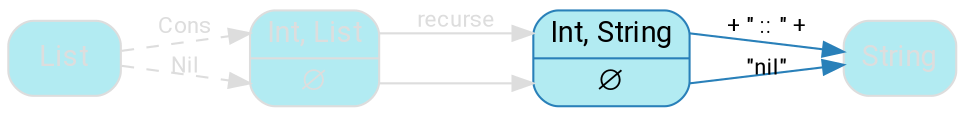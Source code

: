 digraph {
    bgcolor=transparent
    splines=false
    rankdir=LR

    // Default theme: disabled
    node[shape="rectangle" style="rounded,filled" color="#dddddd" fillcolor="#b2ebf2" fontcolor="#dddddd" fontname="Segoe UI,Roboto,Helvetica,Arial,sans-serif"]
    edge [color="#dddddd" fontcolor="#dddddd" fontname="Segoe UI,Roboto,Helvetica,Arial,sans-serif" fontsize=11]

    ListStruct[shape=record label="<cons> Int, List| <nil> ∅"]
    ListStruct2[shape=record label="<cons> Int, String| <nil> ∅" color="#2980B9" fillcolor="#b2ebf2" fontcolor="#000000"]

    List             -> ListStruct:cons [style=dashed label=Cons]
    List             -> ListStruct:nil [style=dashed label=Nil]
    ListStruct:cons  -> ListStruct2:cons [label=recurse]
    ListStruct:nil   -> ListStruct2:nil
    ListStruct2:cons -> String[label="+ \" :: \" +" color="#2980B9" fontcolor="#000000"]
    ListStruct2:nil  -> String[label="\"nil\"" color="#2980B9" fontcolor="#000000"]
}
